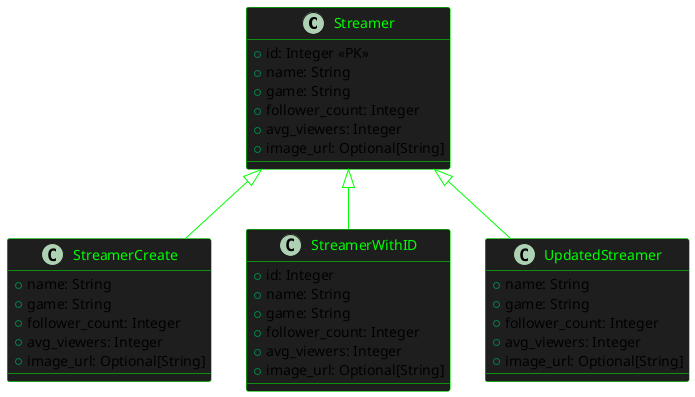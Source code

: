 @startuml Streamer Model

skinparam class {
    BackgroundColor #1E1E1E
    BorderColor #00FF00
    ArrowColor #00FF00
    FontColor #00FF00
}

skinparam stereotypeCBackgroundColor #1E1E1E

class Streamer {
    + id: Integer <<PK>>
    + name: String
    + game: String
    + follower_count: Integer
    + avg_viewers: Integer
    + image_url: Optional[String]
}

class StreamerCreate {
    + name: String
    + game: String
    + follower_count: Integer
    + avg_viewers: Integer
    + image_url: Optional[String]
}

class StreamerWithID {
    + id: Integer
    + name: String
    + game: String
    + follower_count: Integer
    + avg_viewers: Integer
    + image_url: Optional[String]
}

class UpdatedStreamer {
    + name: String
    + game: String
    + follower_count: Integer
    + avg_viewers: Integer
    + image_url: Optional[String]
}

Streamer <|-- StreamerWithID
Streamer <|-- StreamerCreate
Streamer <|-- UpdatedStreamer

@enduml 